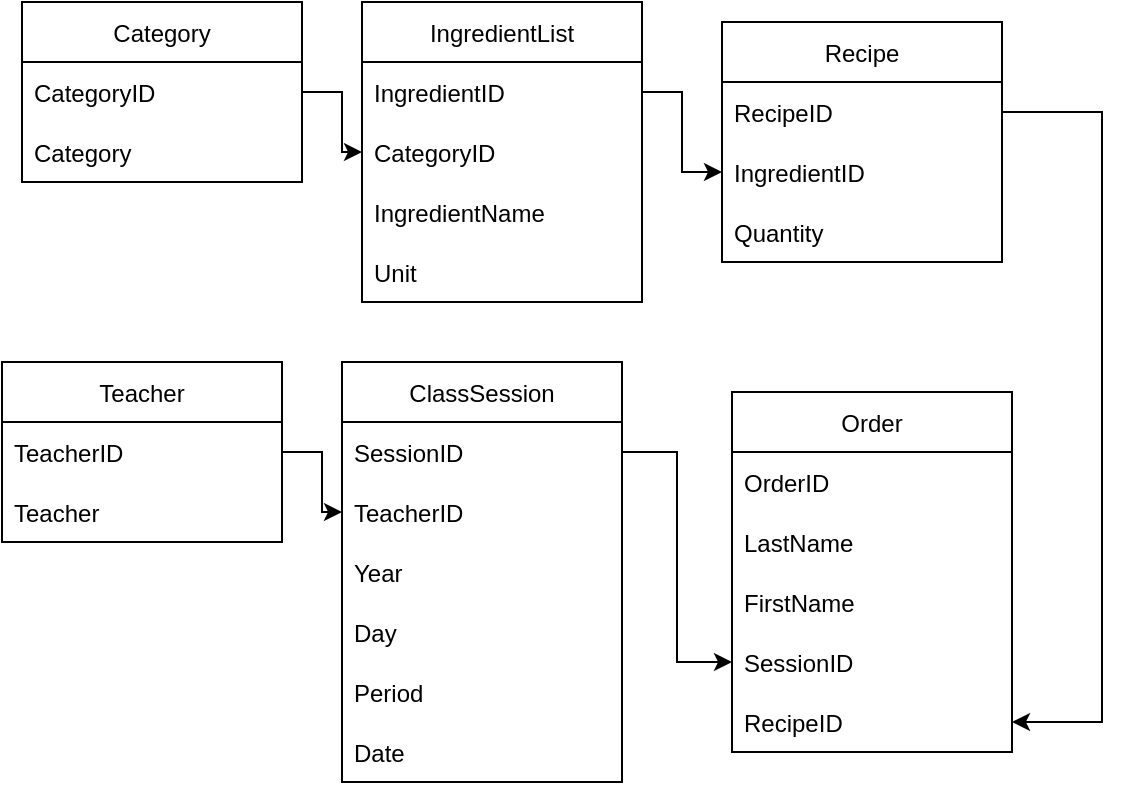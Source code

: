 <mxfile version="15.5.2"><diagram id="ZpZV5dXbDM_Nnnnck0EH" name="Page-1"><mxGraphModel dx="782" dy="392" grid="1" gridSize="10" guides="1" tooltips="1" connect="1" arrows="1" fold="1" page="1" pageScale="1" pageWidth="850" pageHeight="1100" math="0" shadow="0"><root><mxCell id="0"/><mxCell id="1" parent="0"/><mxCell id="M0MQJa_vfshx2paTE2jA-5" value="Category" style="swimlane;fontStyle=0;childLayout=stackLayout;horizontal=1;startSize=30;horizontalStack=0;resizeParent=1;resizeParentMax=0;resizeLast=0;collapsible=1;marginBottom=0;" vertex="1" parent="1"><mxGeometry x="70" y="60" width="140" height="90" as="geometry"/></mxCell><mxCell id="M0MQJa_vfshx2paTE2jA-6" value="CategoryID    " style="text;strokeColor=none;fillColor=none;align=left;verticalAlign=middle;spacingLeft=4;spacingRight=4;overflow=hidden;points=[[0,0.5],[1,0.5]];portConstraint=eastwest;rotatable=0;" vertex="1" parent="M0MQJa_vfshx2paTE2jA-5"><mxGeometry y="30" width="140" height="30" as="geometry"/></mxCell><mxCell id="M0MQJa_vfshx2paTE2jA-7" value="Category" style="text;strokeColor=none;fillColor=none;align=left;verticalAlign=middle;spacingLeft=4;spacingRight=4;overflow=hidden;points=[[0,0.5],[1,0.5]];portConstraint=eastwest;rotatable=0;" vertex="1" parent="M0MQJa_vfshx2paTE2jA-5"><mxGeometry y="60" width="140" height="30" as="geometry"/></mxCell><mxCell id="M0MQJa_vfshx2paTE2jA-25" value="Order" style="swimlane;fontStyle=0;childLayout=stackLayout;horizontal=1;startSize=30;horizontalStack=0;resizeParent=1;resizeParentMax=0;resizeLast=0;collapsible=1;marginBottom=0;" vertex="1" parent="1"><mxGeometry x="425" y="255" width="140" height="180" as="geometry"/></mxCell><mxCell id="M0MQJa_vfshx2paTE2jA-26" value="OrderID" style="text;strokeColor=none;fillColor=none;align=left;verticalAlign=middle;spacingLeft=4;spacingRight=4;overflow=hidden;points=[[0,0.5],[1,0.5]];portConstraint=eastwest;rotatable=0;" vertex="1" parent="M0MQJa_vfshx2paTE2jA-25"><mxGeometry y="30" width="140" height="30" as="geometry"/></mxCell><mxCell id="M0MQJa_vfshx2paTE2jA-27" value="LastName" style="text;strokeColor=none;fillColor=none;align=left;verticalAlign=middle;spacingLeft=4;spacingRight=4;overflow=hidden;points=[[0,0.5],[1,0.5]];portConstraint=eastwest;rotatable=0;" vertex="1" parent="M0MQJa_vfshx2paTE2jA-25"><mxGeometry y="60" width="140" height="30" as="geometry"/></mxCell><mxCell id="M0MQJa_vfshx2paTE2jA-28" value="FirstName" style="text;strokeColor=none;fillColor=none;align=left;verticalAlign=middle;spacingLeft=4;spacingRight=4;overflow=hidden;points=[[0,0.5],[1,0.5]];portConstraint=eastwest;rotatable=0;" vertex="1" parent="M0MQJa_vfshx2paTE2jA-25"><mxGeometry y="90" width="140" height="30" as="geometry"/></mxCell><mxCell id="M0MQJa_vfshx2paTE2jA-29" value="SessionID" style="text;strokeColor=none;fillColor=none;align=left;verticalAlign=middle;spacingLeft=4;spacingRight=4;overflow=hidden;points=[[0,0.5],[1,0.5]];portConstraint=eastwest;rotatable=0;" vertex="1" parent="M0MQJa_vfshx2paTE2jA-25"><mxGeometry y="120" width="140" height="30" as="geometry"/></mxCell><mxCell id="M0MQJa_vfshx2paTE2jA-30" value="RecipeID" style="text;strokeColor=none;fillColor=none;align=left;verticalAlign=middle;spacingLeft=4;spacingRight=4;overflow=hidden;points=[[0,0.5],[1,0.5]];portConstraint=eastwest;rotatable=0;" vertex="1" parent="M0MQJa_vfshx2paTE2jA-25"><mxGeometry y="150" width="140" height="30" as="geometry"/></mxCell><mxCell id="M0MQJa_vfshx2paTE2jA-31" value="ClassSession" style="swimlane;fontStyle=0;childLayout=stackLayout;horizontal=1;startSize=30;horizontalStack=0;resizeParent=1;resizeParentMax=0;resizeLast=0;collapsible=1;marginBottom=0;" vertex="1" parent="1"><mxGeometry x="230" y="240" width="140" height="210" as="geometry"/></mxCell><mxCell id="M0MQJa_vfshx2paTE2jA-32" value="SessionID" style="text;strokeColor=none;fillColor=none;align=left;verticalAlign=middle;spacingLeft=4;spacingRight=4;overflow=hidden;points=[[0,0.5],[1,0.5]];portConstraint=eastwest;rotatable=0;" vertex="1" parent="M0MQJa_vfshx2paTE2jA-31"><mxGeometry y="30" width="140" height="30" as="geometry"/></mxCell><mxCell id="M0MQJa_vfshx2paTE2jA-33" value="TeacherID" style="text;strokeColor=none;fillColor=none;align=left;verticalAlign=middle;spacingLeft=4;spacingRight=4;overflow=hidden;points=[[0,0.5],[1,0.5]];portConstraint=eastwest;rotatable=0;" vertex="1" parent="M0MQJa_vfshx2paTE2jA-31"><mxGeometry y="60" width="140" height="30" as="geometry"/></mxCell><mxCell id="M0MQJa_vfshx2paTE2jA-34" value="Year" style="text;strokeColor=none;fillColor=none;align=left;verticalAlign=middle;spacingLeft=4;spacingRight=4;overflow=hidden;points=[[0,0.5],[1,0.5]];portConstraint=eastwest;rotatable=0;" vertex="1" parent="M0MQJa_vfshx2paTE2jA-31"><mxGeometry y="90" width="140" height="30" as="geometry"/></mxCell><mxCell id="M0MQJa_vfshx2paTE2jA-35" value="Day" style="text;strokeColor=none;fillColor=none;align=left;verticalAlign=middle;spacingLeft=4;spacingRight=4;overflow=hidden;points=[[0,0.5],[1,0.5]];portConstraint=eastwest;rotatable=0;" vertex="1" parent="M0MQJa_vfshx2paTE2jA-31"><mxGeometry y="120" width="140" height="30" as="geometry"/></mxCell><mxCell id="M0MQJa_vfshx2paTE2jA-36" value="Period" style="text;strokeColor=none;fillColor=none;align=left;verticalAlign=middle;spacingLeft=4;spacingRight=4;overflow=hidden;points=[[0,0.5],[1,0.5]];portConstraint=eastwest;rotatable=0;" vertex="1" parent="M0MQJa_vfshx2paTE2jA-31"><mxGeometry y="150" width="140" height="30" as="geometry"/></mxCell><mxCell id="M0MQJa_vfshx2paTE2jA-37" value="Date" style="text;strokeColor=none;fillColor=none;align=left;verticalAlign=middle;spacingLeft=4;spacingRight=4;overflow=hidden;points=[[0,0.5],[1,0.5]];portConstraint=eastwest;rotatable=0;" vertex="1" parent="M0MQJa_vfshx2paTE2jA-31"><mxGeometry y="180" width="140" height="30" as="geometry"/></mxCell><mxCell id="M0MQJa_vfshx2paTE2jA-42" value="Recipe" style="swimlane;fontStyle=0;childLayout=stackLayout;horizontal=1;startSize=30;horizontalStack=0;resizeParent=1;resizeParentMax=0;resizeLast=0;collapsible=1;marginBottom=0;" vertex="1" parent="1"><mxGeometry x="420" y="70" width="140" height="120" as="geometry"/></mxCell><mxCell id="M0MQJa_vfshx2paTE2jA-43" value="RecipeID" style="text;strokeColor=none;fillColor=none;align=left;verticalAlign=middle;spacingLeft=4;spacingRight=4;overflow=hidden;points=[[0,0.5],[1,0.5]];portConstraint=eastwest;rotatable=0;" vertex="1" parent="M0MQJa_vfshx2paTE2jA-42"><mxGeometry y="30" width="140" height="30" as="geometry"/></mxCell><mxCell id="M0MQJa_vfshx2paTE2jA-44" value="IngredientID" style="text;strokeColor=none;fillColor=none;align=left;verticalAlign=middle;spacingLeft=4;spacingRight=4;overflow=hidden;points=[[0,0.5],[1,0.5]];portConstraint=eastwest;rotatable=0;" vertex="1" parent="M0MQJa_vfshx2paTE2jA-42"><mxGeometry y="60" width="140" height="30" as="geometry"/></mxCell><mxCell id="M0MQJa_vfshx2paTE2jA-45" value="Quantity" style="text;strokeColor=none;fillColor=none;align=left;verticalAlign=middle;spacingLeft=4;spacingRight=4;overflow=hidden;points=[[0,0.5],[1,0.5]];portConstraint=eastwest;rotatable=0;" vertex="1" parent="M0MQJa_vfshx2paTE2jA-42"><mxGeometry y="90" width="140" height="30" as="geometry"/></mxCell><mxCell id="M0MQJa_vfshx2paTE2jA-56" value="IngredientList" style="swimlane;fontStyle=0;childLayout=stackLayout;horizontal=1;startSize=30;horizontalStack=0;resizeParent=1;resizeParentMax=0;resizeLast=0;collapsible=1;marginBottom=0;" vertex="1" parent="1"><mxGeometry x="240" y="60" width="140" height="150" as="geometry"/></mxCell><mxCell id="M0MQJa_vfshx2paTE2jA-57" value="IngredientID" style="text;strokeColor=none;fillColor=none;align=left;verticalAlign=middle;spacingLeft=4;spacingRight=4;overflow=hidden;points=[[0,0.5],[1,0.5]];portConstraint=eastwest;rotatable=0;" vertex="1" parent="M0MQJa_vfshx2paTE2jA-56"><mxGeometry y="30" width="140" height="30" as="geometry"/></mxCell><mxCell id="M0MQJa_vfshx2paTE2jA-58" value="CategoryID" style="text;strokeColor=none;fillColor=none;align=left;verticalAlign=middle;spacingLeft=4;spacingRight=4;overflow=hidden;points=[[0,0.5],[1,0.5]];portConstraint=eastwest;rotatable=0;" vertex="1" parent="M0MQJa_vfshx2paTE2jA-56"><mxGeometry y="60" width="140" height="30" as="geometry"/></mxCell><mxCell id="M0MQJa_vfshx2paTE2jA-59" value="IngredientName" style="text;strokeColor=none;fillColor=none;align=left;verticalAlign=middle;spacingLeft=4;spacingRight=4;overflow=hidden;points=[[0,0.5],[1,0.5]];portConstraint=eastwest;rotatable=0;" vertex="1" parent="M0MQJa_vfshx2paTE2jA-56"><mxGeometry y="90" width="140" height="30" as="geometry"/></mxCell><mxCell id="M0MQJa_vfshx2paTE2jA-62" value="Unit" style="text;strokeColor=none;fillColor=none;align=left;verticalAlign=middle;spacingLeft=4;spacingRight=4;overflow=hidden;points=[[0,0.5],[1,0.5]];portConstraint=eastwest;rotatable=0;" vertex="1" parent="M0MQJa_vfshx2paTE2jA-56"><mxGeometry y="120" width="140" height="30" as="geometry"/></mxCell><mxCell id="M0MQJa_vfshx2paTE2jA-1" value="Teacher" style="swimlane;fontStyle=0;childLayout=stackLayout;horizontal=1;startSize=30;horizontalStack=0;resizeParent=1;resizeParentMax=0;resizeLast=0;collapsible=1;marginBottom=0;" vertex="1" parent="1"><mxGeometry x="60" y="240" width="140" height="90" as="geometry"/></mxCell><mxCell id="M0MQJa_vfshx2paTE2jA-2" value="TeacherID" style="text;strokeColor=none;fillColor=none;align=left;verticalAlign=middle;spacingLeft=4;spacingRight=4;overflow=hidden;points=[[0,0.5],[1,0.5]];portConstraint=eastwest;rotatable=0;" vertex="1" parent="M0MQJa_vfshx2paTE2jA-1"><mxGeometry y="30" width="140" height="30" as="geometry"/></mxCell><mxCell id="M0MQJa_vfshx2paTE2jA-3" value="Teacher" style="text;strokeColor=none;fillColor=none;align=left;verticalAlign=middle;spacingLeft=4;spacingRight=4;overflow=hidden;points=[[0,0.5],[1,0.5]];portConstraint=eastwest;rotatable=0;" vertex="1" parent="M0MQJa_vfshx2paTE2jA-1"><mxGeometry y="60" width="140" height="30" as="geometry"/></mxCell><mxCell id="M0MQJa_vfshx2paTE2jA-63" style="edgeStyle=orthogonalEdgeStyle;rounded=0;orthogonalLoop=1;jettySize=auto;html=1;exitX=1;exitY=0.5;exitDx=0;exitDy=0;entryX=0;entryY=0.5;entryDx=0;entryDy=0;" edge="1" parent="1" source="M0MQJa_vfshx2paTE2jA-6" target="M0MQJa_vfshx2paTE2jA-58"><mxGeometry relative="1" as="geometry"/></mxCell><mxCell id="M0MQJa_vfshx2paTE2jA-64" style="edgeStyle=orthogonalEdgeStyle;rounded=0;orthogonalLoop=1;jettySize=auto;html=1;exitX=1;exitY=0.5;exitDx=0;exitDy=0;entryX=0;entryY=0.5;entryDx=0;entryDy=0;" edge="1" parent="1" source="M0MQJa_vfshx2paTE2jA-57" target="M0MQJa_vfshx2paTE2jA-44"><mxGeometry relative="1" as="geometry"/></mxCell><mxCell id="M0MQJa_vfshx2paTE2jA-66" style="edgeStyle=orthogonalEdgeStyle;rounded=0;orthogonalLoop=1;jettySize=auto;html=1;exitX=1;exitY=0.5;exitDx=0;exitDy=0;entryX=1;entryY=0.5;entryDx=0;entryDy=0;" edge="1" parent="1" source="M0MQJa_vfshx2paTE2jA-43" target="M0MQJa_vfshx2paTE2jA-30"><mxGeometry relative="1" as="geometry"><Array as="points"><mxPoint x="610" y="115"/><mxPoint x="610" y="420"/></Array></mxGeometry></mxCell><mxCell id="M0MQJa_vfshx2paTE2jA-67" style="edgeStyle=orthogonalEdgeStyle;rounded=0;orthogonalLoop=1;jettySize=auto;html=1;exitX=1;exitY=0.5;exitDx=0;exitDy=0;entryX=0;entryY=0.5;entryDx=0;entryDy=0;" edge="1" parent="1" source="M0MQJa_vfshx2paTE2jA-32" target="M0MQJa_vfshx2paTE2jA-29"><mxGeometry relative="1" as="geometry"/></mxCell><mxCell id="M0MQJa_vfshx2paTE2jA-68" style="edgeStyle=orthogonalEdgeStyle;rounded=0;orthogonalLoop=1;jettySize=auto;html=1;exitX=1;exitY=0.5;exitDx=0;exitDy=0;entryX=0;entryY=0.5;entryDx=0;entryDy=0;" edge="1" parent="1" source="M0MQJa_vfshx2paTE2jA-2" target="M0MQJa_vfshx2paTE2jA-33"><mxGeometry relative="1" as="geometry"/></mxCell></root></mxGraphModel></diagram></mxfile>